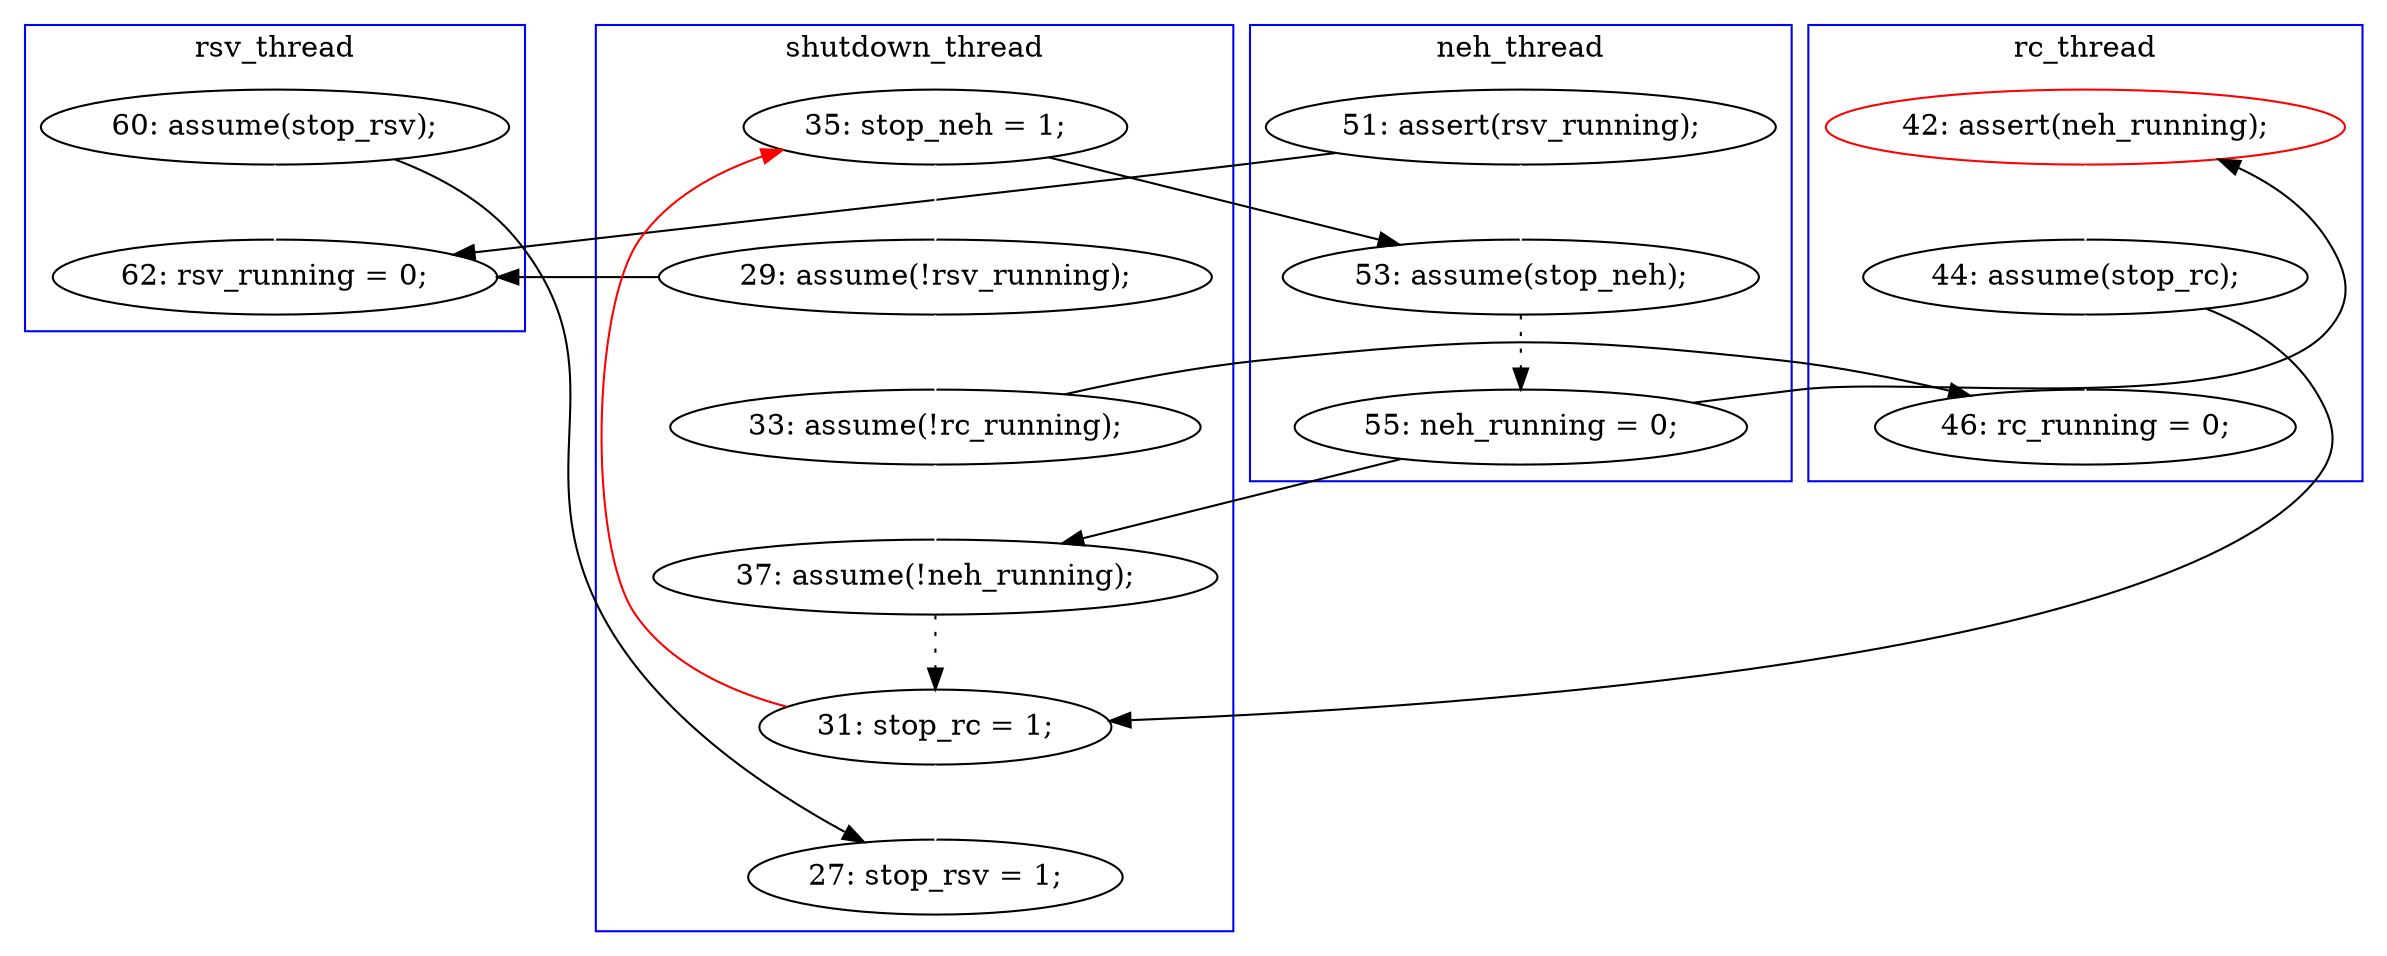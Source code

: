 digraph Counterexample {
	20 -> 21 [color = white, style = solid]
	19 -> 24 [color = white, style = solid]
	23 -> 36 [color = black, style = solid, constraint = false]
	14 -> 25 [color = black, style = solid, constraint = false]
	16 -> 17 [color = black, style = dotted]
	32 -> 36 [color = white, style = solid]
	14 -> 16 [color = white, style = solid]
	32 -> 13 [color = red, style = solid, constraint = false]
	24 -> 26 [color = white, style = solid]
	13 -> 16 [color = black, style = solid, constraint = false]
	17 -> 31 [color = black, style = solid, constraint = false]
	23 -> 25 [color = white, style = solid]
	13 -> 20 [color = white, style = solid]
	17 -> 19 [color = black, style = solid, constraint = false]
	20 -> 25 [color = black, style = solid, constraint = false]
	31 -> 32 [color = black, style = dotted]
	24 -> 32 [color = black, style = solid, constraint = false]
	21 -> 31 [color = white, style = solid]
	21 -> 26 [color = black, style = solid, constraint = false]
	subgraph cluster2 {
		label = rc_thread
		color = blue
		19  [label = "42: assert(neh_running);", color = red]
		26  [label = "46: rc_running = 0;"]
		24  [label = "44: assume(stop_rc);"]
	}
	subgraph cluster3 {
		label = neh_thread
		color = blue
		17  [label = "55: neh_running = 0;"]
		16  [label = "53: assume(stop_neh);"]
		14  [label = "51: assert(rsv_running);"]
	}
	subgraph cluster4 {
		label = rsv_thread
		color = blue
		25  [label = "62: rsv_running = 0;"]
		23  [label = "60: assume(stop_rsv);"]
	}
	subgraph cluster1 {
		label = shutdown_thread
		color = blue
		32  [label = "31: stop_rc = 1;"]
		31  [label = "37: assume(!neh_running);"]
		20  [label = "29: assume(!rsv_running);"]
		13  [label = "35: stop_neh = 1;"]
		21  [label = "33: assume(!rc_running);"]
		36  [label = "27: stop_rsv = 1;"]
	}
}